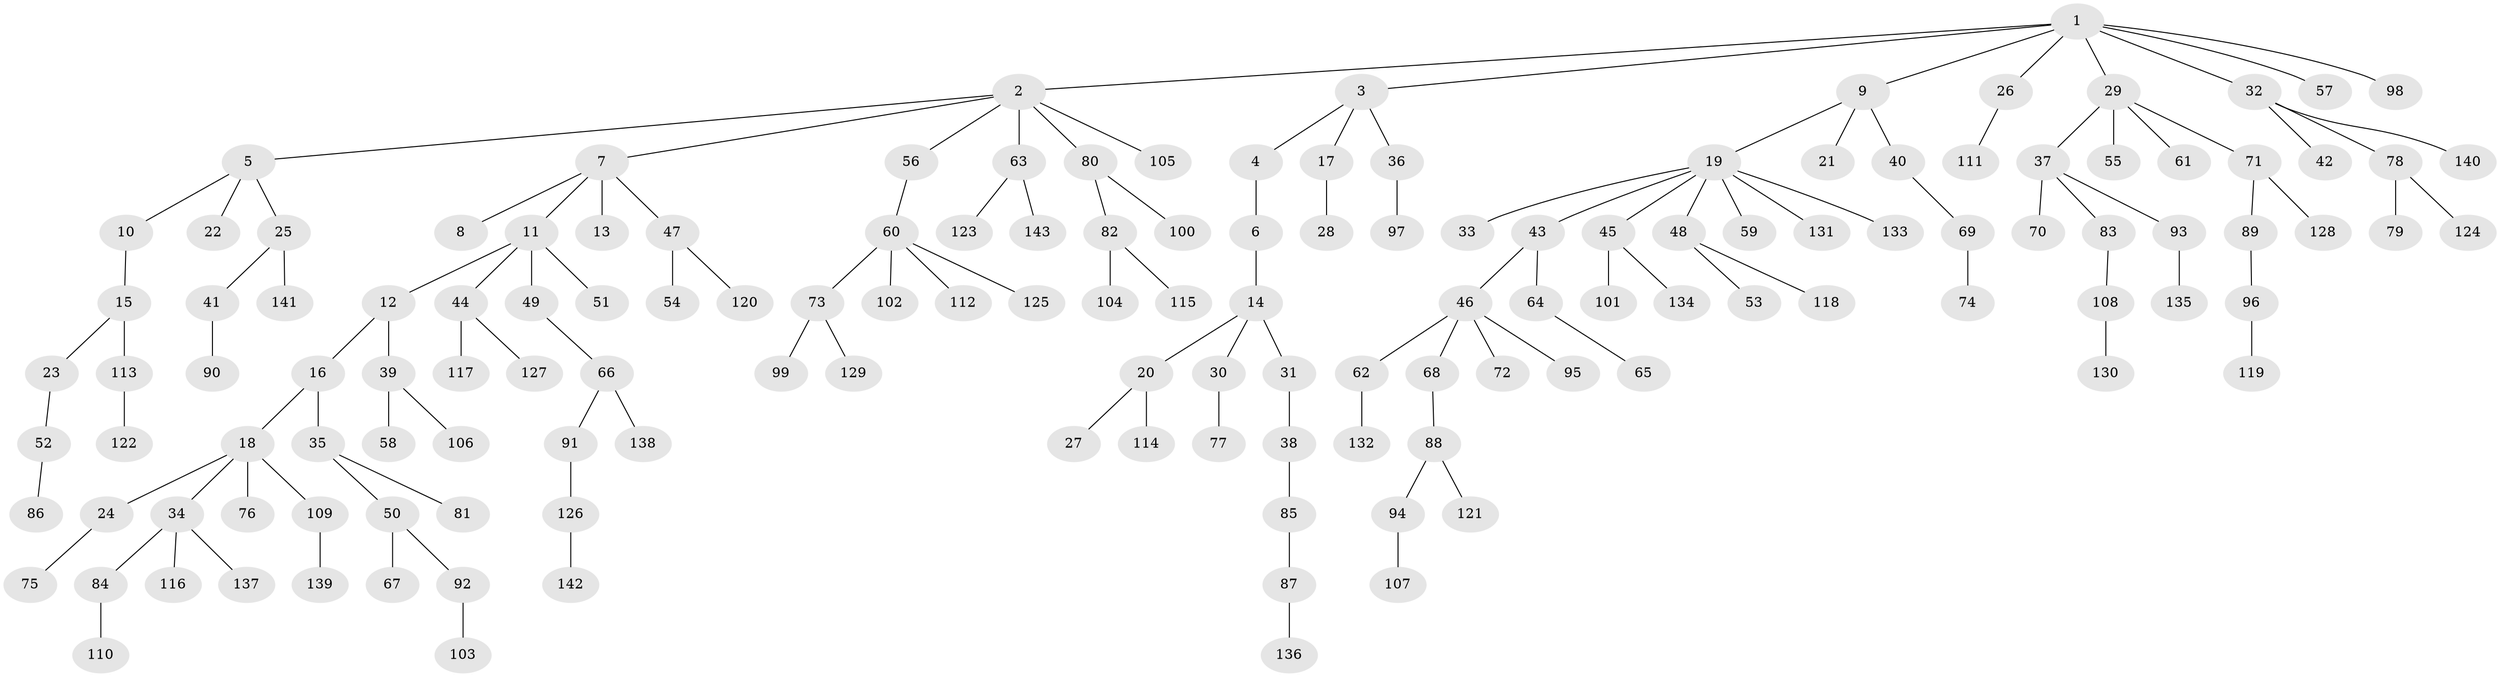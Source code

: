 // coarse degree distribution, {4: 0.07920792079207921, 2: 0.297029702970297, 1: 0.46534653465346537, 3: 0.1188118811881188, 7: 0.019801980198019802, 5: 0.009900990099009901, 6: 0.009900990099009901}
// Generated by graph-tools (version 1.1) at 2025/37/03/04/25 23:37:18]
// undirected, 143 vertices, 142 edges
graph export_dot {
  node [color=gray90,style=filled];
  1;
  2;
  3;
  4;
  5;
  6;
  7;
  8;
  9;
  10;
  11;
  12;
  13;
  14;
  15;
  16;
  17;
  18;
  19;
  20;
  21;
  22;
  23;
  24;
  25;
  26;
  27;
  28;
  29;
  30;
  31;
  32;
  33;
  34;
  35;
  36;
  37;
  38;
  39;
  40;
  41;
  42;
  43;
  44;
  45;
  46;
  47;
  48;
  49;
  50;
  51;
  52;
  53;
  54;
  55;
  56;
  57;
  58;
  59;
  60;
  61;
  62;
  63;
  64;
  65;
  66;
  67;
  68;
  69;
  70;
  71;
  72;
  73;
  74;
  75;
  76;
  77;
  78;
  79;
  80;
  81;
  82;
  83;
  84;
  85;
  86;
  87;
  88;
  89;
  90;
  91;
  92;
  93;
  94;
  95;
  96;
  97;
  98;
  99;
  100;
  101;
  102;
  103;
  104;
  105;
  106;
  107;
  108;
  109;
  110;
  111;
  112;
  113;
  114;
  115;
  116;
  117;
  118;
  119;
  120;
  121;
  122;
  123;
  124;
  125;
  126;
  127;
  128;
  129;
  130;
  131;
  132;
  133;
  134;
  135;
  136;
  137;
  138;
  139;
  140;
  141;
  142;
  143;
  1 -- 2;
  1 -- 3;
  1 -- 9;
  1 -- 26;
  1 -- 29;
  1 -- 32;
  1 -- 57;
  1 -- 98;
  2 -- 5;
  2 -- 7;
  2 -- 56;
  2 -- 63;
  2 -- 80;
  2 -- 105;
  3 -- 4;
  3 -- 17;
  3 -- 36;
  4 -- 6;
  5 -- 10;
  5 -- 22;
  5 -- 25;
  6 -- 14;
  7 -- 8;
  7 -- 11;
  7 -- 13;
  7 -- 47;
  9 -- 19;
  9 -- 21;
  9 -- 40;
  10 -- 15;
  11 -- 12;
  11 -- 44;
  11 -- 49;
  11 -- 51;
  12 -- 16;
  12 -- 39;
  14 -- 20;
  14 -- 30;
  14 -- 31;
  15 -- 23;
  15 -- 113;
  16 -- 18;
  16 -- 35;
  17 -- 28;
  18 -- 24;
  18 -- 34;
  18 -- 76;
  18 -- 109;
  19 -- 33;
  19 -- 43;
  19 -- 45;
  19 -- 48;
  19 -- 59;
  19 -- 131;
  19 -- 133;
  20 -- 27;
  20 -- 114;
  23 -- 52;
  24 -- 75;
  25 -- 41;
  25 -- 141;
  26 -- 111;
  29 -- 37;
  29 -- 55;
  29 -- 61;
  29 -- 71;
  30 -- 77;
  31 -- 38;
  32 -- 42;
  32 -- 78;
  32 -- 140;
  34 -- 84;
  34 -- 116;
  34 -- 137;
  35 -- 50;
  35 -- 81;
  36 -- 97;
  37 -- 70;
  37 -- 83;
  37 -- 93;
  38 -- 85;
  39 -- 58;
  39 -- 106;
  40 -- 69;
  41 -- 90;
  43 -- 46;
  43 -- 64;
  44 -- 117;
  44 -- 127;
  45 -- 101;
  45 -- 134;
  46 -- 62;
  46 -- 68;
  46 -- 72;
  46 -- 95;
  47 -- 54;
  47 -- 120;
  48 -- 53;
  48 -- 118;
  49 -- 66;
  50 -- 67;
  50 -- 92;
  52 -- 86;
  56 -- 60;
  60 -- 73;
  60 -- 102;
  60 -- 112;
  60 -- 125;
  62 -- 132;
  63 -- 123;
  63 -- 143;
  64 -- 65;
  66 -- 91;
  66 -- 138;
  68 -- 88;
  69 -- 74;
  71 -- 89;
  71 -- 128;
  73 -- 99;
  73 -- 129;
  78 -- 79;
  78 -- 124;
  80 -- 82;
  80 -- 100;
  82 -- 104;
  82 -- 115;
  83 -- 108;
  84 -- 110;
  85 -- 87;
  87 -- 136;
  88 -- 94;
  88 -- 121;
  89 -- 96;
  91 -- 126;
  92 -- 103;
  93 -- 135;
  94 -- 107;
  96 -- 119;
  108 -- 130;
  109 -- 139;
  113 -- 122;
  126 -- 142;
}

